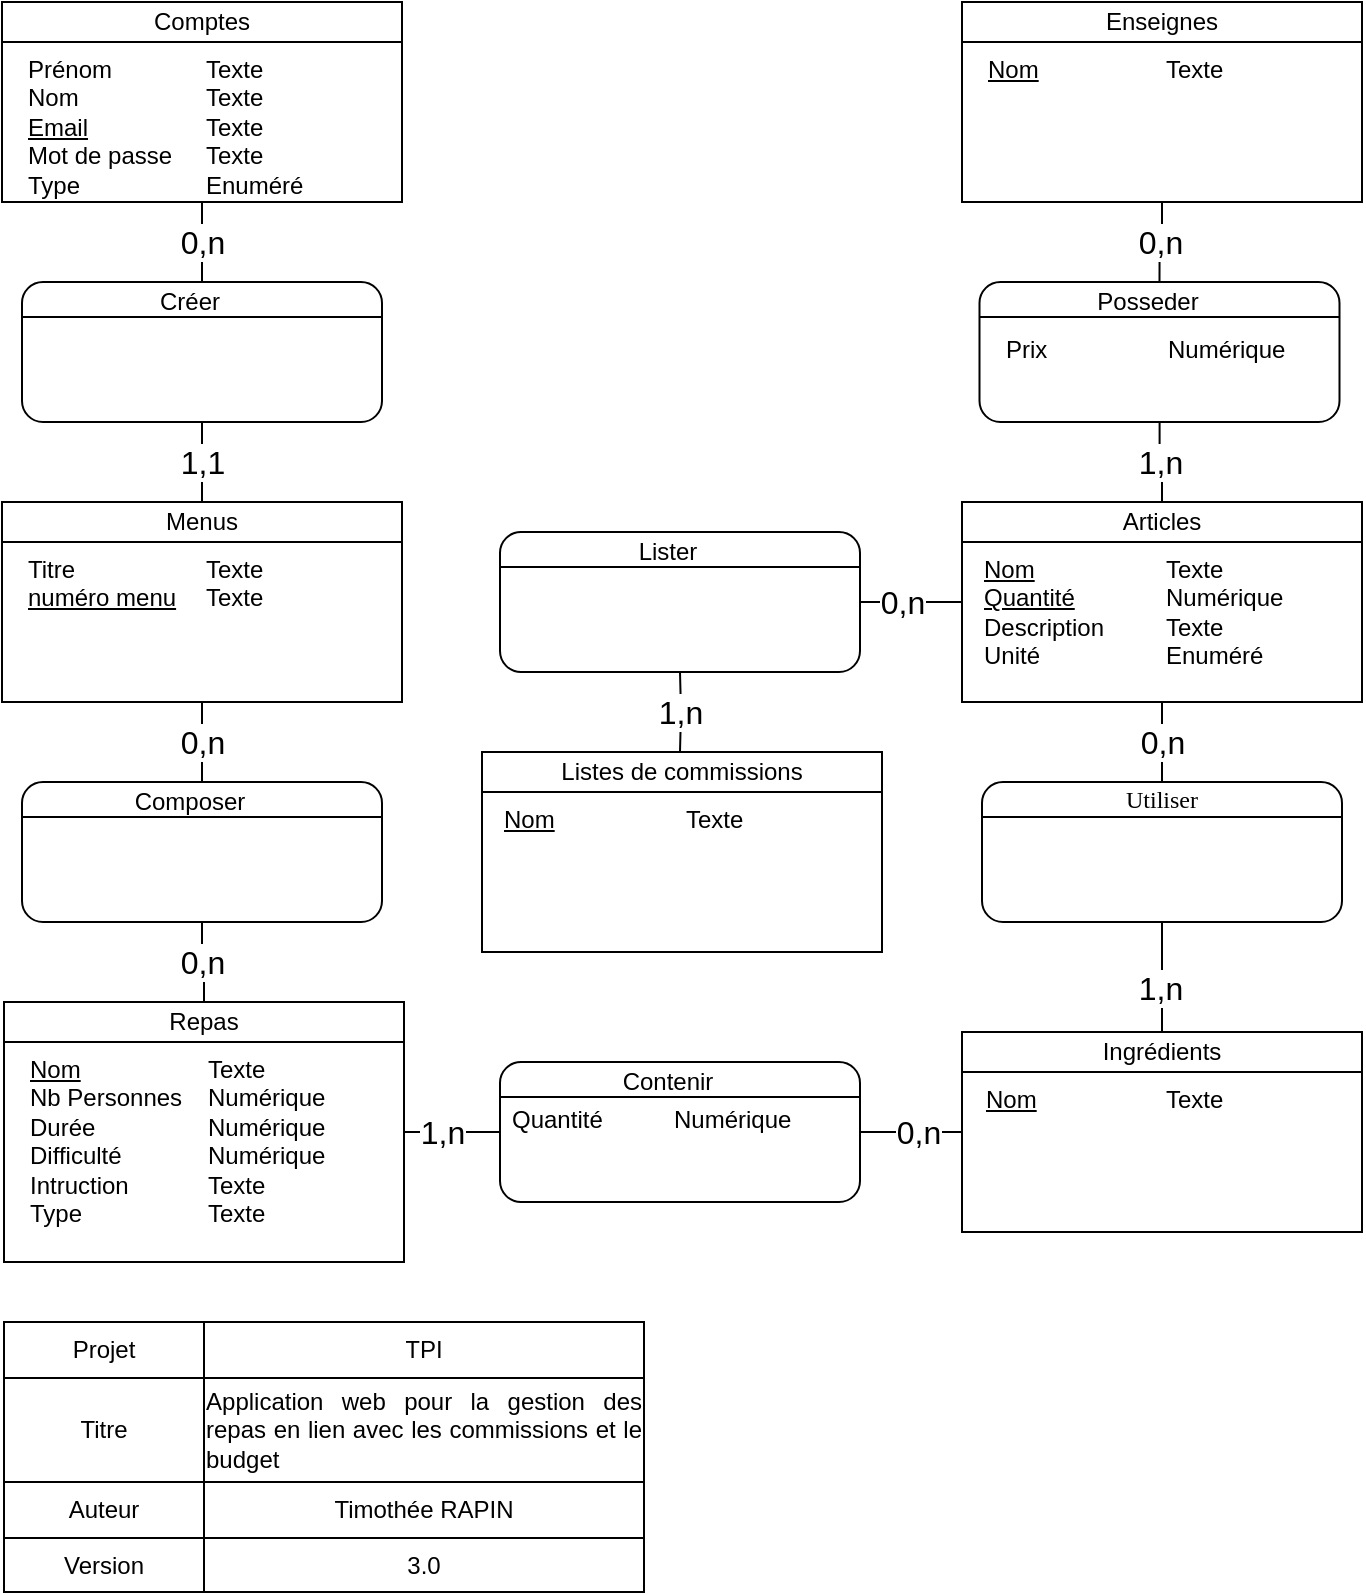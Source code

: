 <mxfile version="20.8.16" type="device"><diagram name="Page-1" id="2ca16b54-16f6-2749-3443-fa8db7711227"><mxGraphModel dx="1182" dy="690" grid="1" gridSize="10" guides="1" tooltips="1" connect="1" arrows="1" fold="1" page="1" pageScale="1" pageWidth="1100" pageHeight="850" background="#ffffff" math="0" shadow="0"><root><mxCell id="0"/><mxCell id="1" parent="0"/><mxCell id="T0Hc3pSAEqjk6suuljC6-1" value="" style="shape=table;html=1;whiteSpace=wrap;startSize=0;container=1;collapsible=0;childLayout=tableLayout;" parent="1" vertex="1"><mxGeometry x="41" y="680" width="320" height="135" as="geometry"/></mxCell><mxCell id="T0Hc3pSAEqjk6suuljC6-2" value="" style="shape=partialRectangle;html=1;whiteSpace=wrap;collapsible=0;dropTarget=0;pointerEvents=0;fillColor=none;top=0;left=0;bottom=0;right=0;points=[[0,0.5],[1,0.5]];portConstraint=eastwest;" parent="T0Hc3pSAEqjk6suuljC6-1" vertex="1"><mxGeometry width="320" height="28" as="geometry"/></mxCell><mxCell id="T0Hc3pSAEqjk6suuljC6-3" value="Projet" style="shape=partialRectangle;html=1;whiteSpace=wrap;connectable=0;overflow=hidden;fillColor=none;top=0;left=0;bottom=0;right=0;" parent="T0Hc3pSAEqjk6suuljC6-2" vertex="1"><mxGeometry width="100" height="28" as="geometry"><mxRectangle width="100" height="28" as="alternateBounds"/></mxGeometry></mxCell><mxCell id="T0Hc3pSAEqjk6suuljC6-4" value="TPI" style="shape=partialRectangle;html=1;whiteSpace=wrap;connectable=0;overflow=hidden;fillColor=none;top=0;left=0;bottom=0;right=0;" parent="T0Hc3pSAEqjk6suuljC6-2" vertex="1"><mxGeometry x="100" width="220" height="28" as="geometry"><mxRectangle width="220" height="28" as="alternateBounds"/></mxGeometry></mxCell><mxCell id="T0Hc3pSAEqjk6suuljC6-5" value="" style="shape=partialRectangle;html=1;whiteSpace=wrap;collapsible=0;dropTarget=0;pointerEvents=0;fillColor=none;top=0;left=0;bottom=0;right=0;points=[[0,0.5],[1,0.5]];portConstraint=eastwest;" parent="T0Hc3pSAEqjk6suuljC6-1" vertex="1"><mxGeometry y="28" width="320" height="52" as="geometry"/></mxCell><mxCell id="T0Hc3pSAEqjk6suuljC6-6" value="Titre" style="shape=partialRectangle;html=1;whiteSpace=wrap;connectable=0;overflow=hidden;fillColor=none;top=0;left=0;bottom=0;right=0;" parent="T0Hc3pSAEqjk6suuljC6-5" vertex="1"><mxGeometry width="100" height="52" as="geometry"><mxRectangle width="100" height="52" as="alternateBounds"/></mxGeometry></mxCell><mxCell id="T0Hc3pSAEqjk6suuljC6-7" value="&lt;div style=&quot;text-align: justify;&quot;&gt;&lt;span style=&quot;font-family: WordVisi_MSFontService, Arial, Arial_EmbeddedFont, Arial_MSFontService, sans-serif; background-color: initial;&quot;&gt;A&lt;/span&gt;&lt;span style=&quot;background-color: initial; font-family: WordVisi_MSFontService, Arial, Arial_EmbeddedFont, Arial_MSFontService, sans-serif;&quot;&gt;pplication web pour la gestion des repas en lien avec les commissions et le budget&lt;/span&gt;&lt;/div&gt;&lt;div style=&quot;text-align: justify;&quot;&gt;&lt;/div&gt;" style="shape=partialRectangle;html=1;whiteSpace=wrap;connectable=0;overflow=hidden;fillColor=none;top=0;left=0;bottom=0;right=0;" parent="T0Hc3pSAEqjk6suuljC6-5" vertex="1"><mxGeometry x="100" width="220" height="52" as="geometry"><mxRectangle width="220" height="52" as="alternateBounds"/></mxGeometry></mxCell><mxCell id="T0Hc3pSAEqjk6suuljC6-8" value="" style="shape=partialRectangle;html=1;whiteSpace=wrap;collapsible=0;dropTarget=0;pointerEvents=0;fillColor=none;top=0;left=0;bottom=0;right=0;points=[[0,0.5],[1,0.5]];portConstraint=eastwest;" parent="T0Hc3pSAEqjk6suuljC6-1" vertex="1"><mxGeometry y="80" width="320" height="28" as="geometry"/></mxCell><mxCell id="T0Hc3pSAEqjk6suuljC6-9" value="Auteur" style="shape=partialRectangle;html=1;whiteSpace=wrap;connectable=0;overflow=hidden;fillColor=none;top=0;left=0;bottom=0;right=0;" parent="T0Hc3pSAEqjk6suuljC6-8" vertex="1"><mxGeometry width="100" height="28" as="geometry"><mxRectangle width="100" height="28" as="alternateBounds"/></mxGeometry></mxCell><mxCell id="T0Hc3pSAEqjk6suuljC6-10" value="Timothée RAPIN" style="shape=partialRectangle;html=1;whiteSpace=wrap;connectable=0;overflow=hidden;fillColor=none;top=0;left=0;bottom=0;right=0;" parent="T0Hc3pSAEqjk6suuljC6-8" vertex="1"><mxGeometry x="100" width="220" height="28" as="geometry"><mxRectangle width="220" height="28" as="alternateBounds"/></mxGeometry></mxCell><mxCell id="T0Hc3pSAEqjk6suuljC6-11" value="" style="shape=partialRectangle;html=1;whiteSpace=wrap;collapsible=0;dropTarget=0;pointerEvents=0;fillColor=none;top=0;left=0;bottom=0;right=0;points=[[0,0.5],[1,0.5]];portConstraint=eastwest;" parent="T0Hc3pSAEqjk6suuljC6-1" vertex="1"><mxGeometry y="108" width="320" height="27" as="geometry"/></mxCell><mxCell id="T0Hc3pSAEqjk6suuljC6-12" value="Version" style="shape=partialRectangle;html=1;whiteSpace=wrap;connectable=0;overflow=hidden;fillColor=none;top=0;left=0;bottom=0;right=0;" parent="T0Hc3pSAEqjk6suuljC6-11" vertex="1"><mxGeometry width="100" height="27" as="geometry"><mxRectangle width="100" height="27" as="alternateBounds"/></mxGeometry></mxCell><mxCell id="T0Hc3pSAEqjk6suuljC6-13" value="3.0" style="shape=partialRectangle;html=1;whiteSpace=wrap;connectable=0;overflow=hidden;fillColor=none;top=0;left=0;bottom=0;right=0;" parent="T0Hc3pSAEqjk6suuljC6-11" vertex="1"><mxGeometry x="100" width="220" height="27" as="geometry"><mxRectangle width="220" height="27" as="alternateBounds"/></mxGeometry></mxCell><mxCell id="aRJiCMAHgyl49m0SlckX-1" value="&lt;div style=&quot;box-sizing: border-box ; width: 100% ; padding: 2px&quot;&gt;&lt;br&gt;&lt;/div&gt;" style="verticalAlign=top;align=center;overflow=fill;html=1;rounded=0;shadow=0;comic=0;labelBackgroundColor=none;strokeColor=#000000;strokeWidth=1;fillColor=#ffffff;fontFamily=Verdana;fontSize=12;fontColor=#000000;" parent="1" vertex="1"><mxGeometry x="40" y="20" width="200" height="100" as="geometry"/></mxCell><mxCell id="aRJiCMAHgyl49m0SlckX-2" value="Comptes" style="rounded=0;whiteSpace=wrap;html=1;" parent="1" vertex="1"><mxGeometry x="40" y="20" width="200" height="20" as="geometry"/></mxCell><mxCell id="aRJiCMAHgyl49m0SlckX-3" value="Prénom&lt;br style=&quot;border-color: var(--border-color);&quot;&gt;Nom&lt;br style=&quot;border-color: var(--border-color);&quot;&gt;&lt;u style=&quot;border-color: var(--border-color);&quot;&gt;Email&lt;/u&gt;&lt;br style=&quot;border-color: var(--border-color);&quot;&gt;Mot de passe&lt;br&gt;Type" style="text;html=1;strokeColor=none;fillColor=none;align=left;verticalAlign=top;whiteSpace=wrap;rounded=0;" parent="1" vertex="1"><mxGeometry x="51" y="40" width="90" height="60" as="geometry"/></mxCell><mxCell id="aRJiCMAHgyl49m0SlckX-4" value="Texte&lt;br style=&quot;border-color: var(--border-color);&quot;&gt;Texte&lt;br style=&quot;border-color: var(--border-color);&quot;&gt;Texte&lt;br style=&quot;border-color: var(--border-color);&quot;&gt;Texte&lt;br&gt;Enuméré" style="text;html=1;strokeColor=none;fillColor=none;align=left;verticalAlign=top;whiteSpace=wrap;rounded=0;" parent="1" vertex="1"><mxGeometry x="140" y="40" width="100" height="50" as="geometry"/></mxCell><mxCell id="aRJiCMAHgyl49m0SlckX-9" value="&lt;div style=&quot;box-sizing: border-box ; width: 100% ; padding: 2px&quot;&gt;&lt;br&gt;&lt;/div&gt;" style="verticalAlign=top;align=center;overflow=fill;html=1;rounded=0;shadow=0;comic=0;labelBackgroundColor=none;strokeColor=#000000;strokeWidth=1;fillColor=#ffffff;fontFamily=Verdana;fontSize=12;fontColor=#000000;" parent="1" vertex="1"><mxGeometry x="40" y="270" width="200" height="100" as="geometry"/></mxCell><mxCell id="aRJiCMAHgyl49m0SlckX-10" value="Menus" style="rounded=0;whiteSpace=wrap;html=1;" parent="1" vertex="1"><mxGeometry x="40" y="270" width="200" height="20" as="geometry"/></mxCell><mxCell id="aRJiCMAHgyl49m0SlckX-11" value="Titre&lt;br&gt;&lt;u&gt;numéro menu&lt;/u&gt;" style="text;html=1;strokeColor=none;fillColor=none;align=left;verticalAlign=top;whiteSpace=wrap;rounded=0;" parent="1" vertex="1"><mxGeometry x="51" y="290" width="90" height="60" as="geometry"/></mxCell><mxCell id="aRJiCMAHgyl49m0SlckX-12" value="Texte&lt;br&gt;Texte" style="text;html=1;strokeColor=none;fillColor=none;align=left;verticalAlign=top;whiteSpace=wrap;rounded=0;" parent="1" vertex="1"><mxGeometry x="140" y="290" width="100" height="50" as="geometry"/></mxCell><mxCell id="aRJiCMAHgyl49m0SlckX-23" style="edgeStyle=orthogonalEdgeStyle;html=1;labelBackgroundColor=none;startArrow=none;endArrow=none;fontFamily=Verdana;fontSize=12;align=left;entryX=0.5;entryY=0;entryDx=0;entryDy=0;startFill=0;endFill=0;rounded=0;exitX=0.5;exitY=1;exitDx=0;exitDy=0;" parent="1" source="aRJiCMAHgyl49m0SlckX-1" target="aRJiCMAHgyl49m0SlckX-25" edge="1"><mxGeometry relative="1" as="geometry"><mxPoint x="290" y="345" as="targetPoint"/><mxPoint x="140" y="120" as="sourcePoint"/></mxGeometry></mxCell><mxCell id="aRJiCMAHgyl49m0SlckX-24" value="0,n" style="text;html=1;resizable=0;points=[];align=center;verticalAlign=middle;labelBackgroundColor=#ffffff;direction=south;fontSize=16;" parent="aRJiCMAHgyl49m0SlckX-23" vertex="1" connectable="0"><mxGeometry x="-0.77" y="-1" relative="1" as="geometry"><mxPoint x="1" y="15" as="offset"/></mxGeometry></mxCell><mxCell id="aRJiCMAHgyl49m0SlckX-25" value="&lt;div style=&quot;box-sizing: border-box ; width: 100% ; padding: 2px&quot;&gt;&lt;br&gt;&lt;/div&gt;" style="verticalAlign=top;align=center;overflow=fill;html=1;rounded=1;shadow=0;comic=0;labelBackgroundColor=none;strokeColor=#000000;strokeWidth=1;fillColor=#ffffff;fontFamily=Verdana;fontSize=12;fontColor=#000000;" parent="1" vertex="1"><mxGeometry x="50" y="160" width="180" height="70" as="geometry"/></mxCell><mxCell id="aRJiCMAHgyl49m0SlckX-26" value="" style="edgeStyle=orthogonalEdgeStyle;rounded=0;orthogonalLoop=1;jettySize=auto;html=1;startArrow=none;startFill=0;endArrow=none;endFill=0;exitX=0.5;exitY=0;exitDx=0;exitDy=0;" parent="1" source="aRJiCMAHgyl49m0SlckX-9" target="aRJiCMAHgyl49m0SlckX-25" edge="1"><mxGeometry relative="1" as="geometry"><mxPoint x="560" y="340" as="sourcePoint"/></mxGeometry></mxCell><mxCell id="aRJiCMAHgyl49m0SlckX-27" value="1,1" style="text;html=1;resizable=0;points=[];align=center;verticalAlign=middle;labelBackgroundColor=#ffffff;fontSize=16;" parent="aRJiCMAHgyl49m0SlckX-26" vertex="1" connectable="0"><mxGeometry x="-0.646" relative="1" as="geometry"><mxPoint y="-13" as="offset"/></mxGeometry></mxCell><mxCell id="aRJiCMAHgyl49m0SlckX-30" value="" style="endArrow=none;html=1;entryX=1;entryY=0.25;entryDx=0;entryDy=0;exitX=0;exitY=0.25;exitDx=0;exitDy=0;" parent="1" source="aRJiCMAHgyl49m0SlckX-25" target="aRJiCMAHgyl49m0SlckX-25" edge="1"><mxGeometry width="50" height="50" relative="1" as="geometry"><mxPoint x="-230" y="310" as="sourcePoint"/><mxPoint x="-180" y="260" as="targetPoint"/></mxGeometry></mxCell><mxCell id="aRJiCMAHgyl49m0SlckX-31" value="Créer" style="text;html=1;strokeColor=none;fillColor=none;align=center;verticalAlign=middle;whiteSpace=wrap;rounded=0;" parent="1" vertex="1"><mxGeometry x="74" y="160" width="120" height="20" as="geometry"/></mxCell><mxCell id="hW3bfnnG4_40cVBDpzVv-1" value="&lt;div style=&quot;box-sizing: border-box ; width: 100% ; padding: 2px&quot;&gt;&lt;br&gt;&lt;/div&gt;" style="verticalAlign=top;align=center;overflow=fill;html=1;rounded=0;shadow=0;comic=0;labelBackgroundColor=none;strokeColor=#000000;strokeWidth=1;fillColor=#ffffff;fontFamily=Verdana;fontSize=12;fontColor=#000000;" parent="1" vertex="1"><mxGeometry x="520" y="270" width="200" height="100" as="geometry"/></mxCell><mxCell id="hW3bfnnG4_40cVBDpzVv-2" value="Articles" style="rounded=0;whiteSpace=wrap;html=1;" parent="1" vertex="1"><mxGeometry x="520" y="270" width="200" height="20" as="geometry"/></mxCell><mxCell id="hW3bfnnG4_40cVBDpzVv-3" value="&lt;u&gt;Nom&lt;/u&gt;&lt;br&gt;&lt;u&gt;Quantité&lt;/u&gt;&lt;br&gt;Description&lt;br&gt;Unité" style="text;html=1;strokeColor=none;fillColor=none;align=left;verticalAlign=top;whiteSpace=wrap;rounded=0;" parent="1" vertex="1"><mxGeometry x="529" y="290" width="92" height="60" as="geometry"/></mxCell><mxCell id="hW3bfnnG4_40cVBDpzVv-4" value="Texte&lt;br style=&quot;border-color: var(--border-color);&quot;&gt;Numérique&lt;br&gt;Texte&lt;br&gt;Enuméré" style="text;html=1;strokeColor=none;fillColor=none;align=left;verticalAlign=top;whiteSpace=wrap;rounded=0;" parent="1" vertex="1"><mxGeometry x="620" y="290" width="100" height="50" as="geometry"/></mxCell><mxCell id="hW3bfnnG4_40cVBDpzVv-5" value="&lt;div style=&quot;box-sizing: border-box ; width: 100% ; padding: 2px&quot;&gt;&lt;br&gt;&lt;/div&gt;" style="verticalAlign=top;align=center;overflow=fill;html=1;rounded=0;shadow=0;comic=0;labelBackgroundColor=none;strokeColor=#000000;strokeWidth=1;fillColor=#ffffff;fontFamily=Verdana;fontSize=12;fontColor=#000000;" parent="1" vertex="1"><mxGeometry x="520" y="20" width="200" height="100" as="geometry"/></mxCell><mxCell id="hW3bfnnG4_40cVBDpzVv-6" value="Enseignes" style="rounded=0;whiteSpace=wrap;html=1;" parent="1" vertex="1"><mxGeometry x="520" y="20" width="200" height="20" as="geometry"/></mxCell><mxCell id="hW3bfnnG4_40cVBDpzVv-7" value="&lt;u&gt;Nom&lt;br&gt;&lt;/u&gt;" style="text;html=1;strokeColor=none;fillColor=none;align=left;verticalAlign=top;whiteSpace=wrap;rounded=0;" parent="1" vertex="1"><mxGeometry x="531" y="40" width="90" height="60" as="geometry"/></mxCell><mxCell id="hW3bfnnG4_40cVBDpzVv-8" value="Texte" style="text;html=1;strokeColor=none;fillColor=none;align=left;verticalAlign=top;whiteSpace=wrap;rounded=0;" parent="1" vertex="1"><mxGeometry x="620" y="40" width="100" height="50" as="geometry"/></mxCell><mxCell id="hW3bfnnG4_40cVBDpzVv-9" value="&lt;div style=&quot;box-sizing: border-box ; width: 100% ; padding: 2px&quot;&gt;&lt;br&gt;&lt;/div&gt;" style="verticalAlign=top;align=center;overflow=fill;html=1;rounded=0;shadow=0;comic=0;labelBackgroundColor=none;strokeColor=#000000;strokeWidth=1;fillColor=#ffffff;fontFamily=Verdana;fontSize=12;fontColor=#000000;" parent="1" vertex="1"><mxGeometry x="520" y="535" width="200" height="100" as="geometry"/></mxCell><mxCell id="hW3bfnnG4_40cVBDpzVv-10" value="Ingrédients" style="rounded=0;whiteSpace=wrap;html=1;" parent="1" vertex="1"><mxGeometry x="520" y="535" width="200" height="20" as="geometry"/></mxCell><mxCell id="hW3bfnnG4_40cVBDpzVv-11" value="&lt;u&gt;Nom&lt;br&gt;&lt;/u&gt;" style="text;html=1;strokeColor=none;fillColor=none;align=left;verticalAlign=top;whiteSpace=wrap;rounded=0;" parent="1" vertex="1"><mxGeometry x="530" y="555" width="91" height="60" as="geometry"/></mxCell><mxCell id="hW3bfnnG4_40cVBDpzVv-12" value="Texte" style="text;html=1;strokeColor=none;fillColor=none;align=left;verticalAlign=top;whiteSpace=wrap;rounded=0;" parent="1" vertex="1"><mxGeometry x="620" y="555" width="100" height="50" as="geometry"/></mxCell><mxCell id="hW3bfnnG4_40cVBDpzVv-13" value="&lt;div style=&quot;box-sizing: border-box ; width: 100% ; padding: 2px&quot;&gt;&lt;br&gt;&lt;/div&gt;" style="verticalAlign=top;align=center;overflow=fill;html=1;rounded=0;shadow=0;comic=0;labelBackgroundColor=none;strokeColor=#000000;strokeWidth=1;fillColor=#ffffff;fontFamily=Verdana;fontSize=12;fontColor=#000000;" parent="1" vertex="1"><mxGeometry x="41" y="520" width="200" height="130" as="geometry"/></mxCell><mxCell id="hW3bfnnG4_40cVBDpzVv-14" value="Repas" style="rounded=0;whiteSpace=wrap;html=1;" parent="1" vertex="1"><mxGeometry x="41" y="520" width="200" height="20" as="geometry"/></mxCell><mxCell id="hW3bfnnG4_40cVBDpzVv-15" value="&lt;u&gt;Nom&lt;/u&gt;&lt;br&gt;Nb Personnes&lt;br&gt;Durée&lt;br&gt;Difficulté&lt;br&gt;Intruction&lt;br&gt;Type" style="text;html=1;strokeColor=none;fillColor=none;align=left;verticalAlign=top;whiteSpace=wrap;rounded=0;" parent="1" vertex="1"><mxGeometry x="52" y="540" width="90" height="60" as="geometry"/></mxCell><mxCell id="hW3bfnnG4_40cVBDpzVv-16" value="Texte&lt;br style=&quot;border-color: var(--border-color);&quot;&gt;Numérique&lt;br&gt;Numérique&lt;br&gt;Numérique&lt;br&gt;Texte&lt;br&gt;Texte" style="text;html=1;strokeColor=none;fillColor=none;align=left;verticalAlign=top;whiteSpace=wrap;rounded=0;" parent="1" vertex="1"><mxGeometry x="141" y="540" width="100" height="50" as="geometry"/></mxCell><mxCell id="hW3bfnnG4_40cVBDpzVv-17" style="edgeStyle=orthogonalEdgeStyle;html=1;labelBackgroundColor=none;startArrow=none;endArrow=none;fontFamily=Verdana;fontSize=12;align=left;entryX=0.5;entryY=0;entryDx=0;entryDy=0;startFill=0;endFill=0;rounded=0;exitX=0.5;exitY=1;exitDx=0;exitDy=0;" parent="1" source="aRJiCMAHgyl49m0SlckX-9" target="hW3bfnnG4_40cVBDpzVv-19" edge="1"><mxGeometry relative="1" as="geometry"><mxPoint x="291" y="670" as="targetPoint"/><mxPoint x="150" y="460" as="sourcePoint"/></mxGeometry></mxCell><mxCell id="hW3bfnnG4_40cVBDpzVv-18" value="0,n" style="text;html=1;resizable=0;points=[];align=center;verticalAlign=middle;labelBackgroundColor=#ffffff;direction=south;fontSize=16;" parent="hW3bfnnG4_40cVBDpzVv-17" vertex="1" connectable="0"><mxGeometry x="-0.77" y="-1" relative="1" as="geometry"><mxPoint x="1" y="15" as="offset"/></mxGeometry></mxCell><mxCell id="hW3bfnnG4_40cVBDpzVv-19" value="&lt;div style=&quot;box-sizing: border-box ; width: 100% ; padding: 2px&quot;&gt;&lt;br&gt;&lt;/div&gt;" style="verticalAlign=top;align=center;overflow=fill;html=1;rounded=1;shadow=0;comic=0;labelBackgroundColor=none;strokeColor=#000000;strokeWidth=1;fillColor=#ffffff;fontFamily=Verdana;fontSize=12;fontColor=#000000;" parent="1" vertex="1"><mxGeometry x="50" y="410" width="180" height="70" as="geometry"/></mxCell><mxCell id="hW3bfnnG4_40cVBDpzVv-20" value="" style="edgeStyle=orthogonalEdgeStyle;rounded=0;orthogonalLoop=1;jettySize=auto;html=1;startArrow=none;startFill=0;endArrow=none;endFill=0;exitX=0.5;exitY=0;exitDx=0;exitDy=0;" parent="1" source="hW3bfnnG4_40cVBDpzVv-14" target="hW3bfnnG4_40cVBDpzVv-19" edge="1"><mxGeometry relative="1" as="geometry"><mxPoint x="141" y="650" as="sourcePoint"/></mxGeometry></mxCell><mxCell id="hW3bfnnG4_40cVBDpzVv-21" value="0,n" style="text;html=1;resizable=0;points=[];align=center;verticalAlign=middle;labelBackgroundColor=#ffffff;fontSize=16;" parent="hW3bfnnG4_40cVBDpzVv-20" vertex="1" connectable="0"><mxGeometry x="-0.646" relative="1" as="geometry"><mxPoint x="-1" y="-13" as="offset"/></mxGeometry></mxCell><mxCell id="hW3bfnnG4_40cVBDpzVv-22" value="" style="endArrow=none;html=1;entryX=1;entryY=0.25;entryDx=0;entryDy=0;exitX=0;exitY=0.25;exitDx=0;exitDy=0;" parent="1" source="hW3bfnnG4_40cVBDpzVv-19" target="hW3bfnnG4_40cVBDpzVv-19" edge="1"><mxGeometry width="50" height="50" relative="1" as="geometry"><mxPoint x="-230" y="560" as="sourcePoint"/><mxPoint x="-180" y="510" as="targetPoint"/></mxGeometry></mxCell><mxCell id="hW3bfnnG4_40cVBDpzVv-23" value="Composer" style="text;html=1;strokeColor=none;fillColor=none;align=center;verticalAlign=middle;whiteSpace=wrap;rounded=0;" parent="1" vertex="1"><mxGeometry x="74" y="410" width="120" height="20" as="geometry"/></mxCell><mxCell id="hW3bfnnG4_40cVBDpzVv-24" style="edgeStyle=orthogonalEdgeStyle;html=1;labelBackgroundColor=none;startArrow=none;endArrow=none;fontFamily=Verdana;fontSize=12;align=left;entryX=0;entryY=0.5;entryDx=0;entryDy=0;startFill=0;endFill=0;rounded=0;exitX=1;exitY=0.5;exitDx=0;exitDy=0;" parent="1" source="hW3bfnnG4_40cVBDpzVv-13" target="hW3bfnnG4_40cVBDpzVv-26" edge="1"><mxGeometry relative="1" as="geometry"><mxPoint x="560" y="845" as="targetPoint"/><mxPoint x="409" y="620" as="sourcePoint"/></mxGeometry></mxCell><mxCell id="hW3bfnnG4_40cVBDpzVv-25" value="1,n" style="text;html=1;resizable=0;points=[];align=center;verticalAlign=middle;labelBackgroundColor=#ffffff;direction=south;fontSize=16;" parent="hW3bfnnG4_40cVBDpzVv-24" vertex="1" connectable="0"><mxGeometry x="-0.77" y="-1" relative="1" as="geometry"><mxPoint x="13" y="-1" as="offset"/></mxGeometry></mxCell><mxCell id="hW3bfnnG4_40cVBDpzVv-26" value="&lt;div style=&quot;box-sizing: border-box ; width: 100% ; padding: 2px&quot;&gt;&lt;br&gt;&lt;/div&gt;" style="verticalAlign=top;align=center;overflow=fill;html=1;rounded=1;shadow=0;comic=0;labelBackgroundColor=none;strokeColor=#000000;strokeWidth=1;fillColor=#ffffff;fontFamily=Verdana;fontSize=12;fontColor=#000000;" parent="1" vertex="1"><mxGeometry x="289" y="550" width="180" height="70" as="geometry"/></mxCell><mxCell id="hW3bfnnG4_40cVBDpzVv-27" value="" style="edgeStyle=orthogonalEdgeStyle;rounded=0;orthogonalLoop=1;jettySize=auto;html=1;startArrow=none;startFill=0;endArrow=none;endFill=0;exitX=0;exitY=0.5;exitDx=0;exitDy=0;entryX=1;entryY=0.5;entryDx=0;entryDy=0;" parent="1" source="hW3bfnnG4_40cVBDpzVv-9" target="hW3bfnnG4_40cVBDpzVv-26" edge="1"><mxGeometry relative="1" as="geometry"><mxPoint x="410" y="855.29" as="sourcePoint"/></mxGeometry></mxCell><mxCell id="hW3bfnnG4_40cVBDpzVv-28" value="0,n" style="text;html=1;resizable=0;points=[];align=center;verticalAlign=middle;labelBackgroundColor=#ffffff;fontSize=16;" parent="hW3bfnnG4_40cVBDpzVv-27" vertex="1" connectable="0"><mxGeometry x="-0.646" relative="1" as="geometry"><mxPoint x="-13" as="offset"/></mxGeometry></mxCell><mxCell id="hW3bfnnG4_40cVBDpzVv-29" value="" style="endArrow=none;html=1;entryX=1;entryY=0.25;entryDx=0;entryDy=0;exitX=0;exitY=0.25;exitDx=0;exitDy=0;" parent="1" source="hW3bfnnG4_40cVBDpzVv-26" target="hW3bfnnG4_40cVBDpzVv-26" edge="1"><mxGeometry width="50" height="50" relative="1" as="geometry"><mxPoint x="9" y="700" as="sourcePoint"/><mxPoint x="59" y="650" as="targetPoint"/></mxGeometry></mxCell><mxCell id="hW3bfnnG4_40cVBDpzVv-30" value="Contenir" style="text;html=1;strokeColor=none;fillColor=none;align=center;verticalAlign=middle;whiteSpace=wrap;rounded=0;" parent="1" vertex="1"><mxGeometry x="313" y="550" width="120" height="20" as="geometry"/></mxCell><mxCell id="hW3bfnnG4_40cVBDpzVv-31" style="edgeStyle=orthogonalEdgeStyle;html=1;labelBackgroundColor=none;startArrow=none;endArrow=none;fontFamily=Verdana;fontSize=12;align=left;entryX=0.5;entryY=0;entryDx=0;entryDy=0;startFill=0;endFill=0;rounded=0;exitX=0.5;exitY=1;exitDx=0;exitDy=0;" parent="1" source="hW3bfnnG4_40cVBDpzVv-5" target="hW3bfnnG4_40cVBDpzVv-33" edge="1"><mxGeometry relative="1" as="geometry"><mxPoint x="771" y="345" as="targetPoint"/><mxPoint x="600" y="140" as="sourcePoint"/></mxGeometry></mxCell><mxCell id="hW3bfnnG4_40cVBDpzVv-32" value="0,n" style="text;html=1;resizable=0;points=[];align=center;verticalAlign=middle;labelBackgroundColor=#ffffff;direction=south;fontSize=16;" parent="hW3bfnnG4_40cVBDpzVv-31" vertex="1" connectable="0"><mxGeometry x="-0.77" y="-1" relative="1" as="geometry"><mxPoint y="15" as="offset"/></mxGeometry></mxCell><mxCell id="hW3bfnnG4_40cVBDpzVv-33" value="&lt;div style=&quot;box-sizing: border-box ; width: 100% ; padding: 2px&quot;&gt;&lt;br&gt;&lt;/div&gt;" style="verticalAlign=top;align=center;overflow=fill;html=1;rounded=1;shadow=0;comic=0;labelBackgroundColor=none;strokeColor=#000000;strokeWidth=1;fillColor=#ffffff;fontFamily=Verdana;fontSize=12;fontColor=#000000;" parent="1" vertex="1"><mxGeometry x="528.75" y="160" width="180" height="70" as="geometry"/></mxCell><mxCell id="hW3bfnnG4_40cVBDpzVv-34" value="" style="edgeStyle=orthogonalEdgeStyle;rounded=0;orthogonalLoop=1;jettySize=auto;html=1;startArrow=none;startFill=0;endArrow=none;endFill=0;exitX=0.5;exitY=0;exitDx=0;exitDy=0;" parent="1" source="hW3bfnnG4_40cVBDpzVv-2" target="hW3bfnnG4_40cVBDpzVv-33" edge="1"><mxGeometry relative="1" as="geometry"><mxPoint x="621" y="325" as="sourcePoint"/></mxGeometry></mxCell><mxCell id="hW3bfnnG4_40cVBDpzVv-35" value="1,n" style="text;html=1;resizable=0;points=[];align=center;verticalAlign=middle;labelBackgroundColor=#ffffff;fontSize=16;" parent="hW3bfnnG4_40cVBDpzVv-34" vertex="1" connectable="0"><mxGeometry x="-0.646" relative="1" as="geometry"><mxPoint x="-1" y="-13" as="offset"/></mxGeometry></mxCell><mxCell id="hW3bfnnG4_40cVBDpzVv-36" value="" style="endArrow=none;html=1;entryX=1;entryY=0.25;entryDx=0;entryDy=0;exitX=0;exitY=0.25;exitDx=0;exitDy=0;" parent="1" source="hW3bfnnG4_40cVBDpzVv-33" target="hW3bfnnG4_40cVBDpzVv-33" edge="1"><mxGeometry width="50" height="50" relative="1" as="geometry"><mxPoint x="248.75" y="310" as="sourcePoint"/><mxPoint x="298.75" y="260" as="targetPoint"/></mxGeometry></mxCell><mxCell id="hW3bfnnG4_40cVBDpzVv-37" value="Posseder" style="text;html=1;strokeColor=none;fillColor=none;align=center;verticalAlign=middle;whiteSpace=wrap;rounded=0;" parent="1" vertex="1"><mxGeometry x="552.75" y="160" width="120" height="20" as="geometry"/></mxCell><mxCell id="hW3bfnnG4_40cVBDpzVv-38" value="Prix" style="text;html=1;strokeColor=none;fillColor=none;align=left;verticalAlign=top;whiteSpace=wrap;rounded=0;" parent="1" vertex="1"><mxGeometry x="540" y="180" width="90" height="60" as="geometry"/></mxCell><mxCell id="hW3bfnnG4_40cVBDpzVv-39" value="Numérique" style="text;html=1;strokeColor=none;fillColor=none;align=left;verticalAlign=top;whiteSpace=wrap;rounded=0;" parent="1" vertex="1"><mxGeometry x="621" y="180" width="100" height="50" as="geometry"/></mxCell><mxCell id="hW3bfnnG4_40cVBDpzVv-44" style="edgeStyle=orthogonalEdgeStyle;html=1;labelBackgroundColor=none;startArrow=none;endArrow=none;fontFamily=Verdana;fontSize=12;align=left;entryX=0.5;entryY=0;entryDx=0;entryDy=0;startFill=0;endFill=0;rounded=0;exitX=0.5;exitY=1;exitDx=0;exitDy=0;" parent="1" source="hW3bfnnG4_40cVBDpzVv-1" target="hW3bfnnG4_40cVBDpzVv-46" edge="1"><mxGeometry relative="1" as="geometry"><mxPoint x="775.5" y="650" as="targetPoint"/><mxPoint x="625.5" y="425" as="sourcePoint"/></mxGeometry></mxCell><mxCell id="hW3bfnnG4_40cVBDpzVv-45" value="0,n" style="text;html=1;resizable=0;points=[];align=center;verticalAlign=middle;labelBackgroundColor=#ffffff;direction=south;fontSize=16;" parent="hW3bfnnG4_40cVBDpzVv-44" vertex="1" connectable="0"><mxGeometry x="-0.77" y="-1" relative="1" as="geometry"><mxPoint x="1" y="15" as="offset"/></mxGeometry></mxCell><mxCell id="hW3bfnnG4_40cVBDpzVv-46" value="&lt;div style=&quot;box-sizing: border-box ; width: 100% ; padding: 2px&quot;&gt;Utiliser&lt;/div&gt;" style="verticalAlign=top;align=center;overflow=fill;html=1;rounded=1;shadow=0;comic=0;labelBackgroundColor=none;strokeColor=#000000;strokeWidth=1;fillColor=#ffffff;fontFamily=Verdana;fontSize=12;fontColor=#000000;" parent="1" vertex="1"><mxGeometry x="530" y="410" width="180" height="70" as="geometry"/></mxCell><mxCell id="hW3bfnnG4_40cVBDpzVv-47" value="" style="edgeStyle=orthogonalEdgeStyle;rounded=0;orthogonalLoop=1;jettySize=auto;html=1;startArrow=none;startFill=0;endArrow=none;endFill=0;exitX=0.5;exitY=0;exitDx=0;exitDy=0;" parent="1" source="hW3bfnnG4_40cVBDpzVv-10" target="hW3bfnnG4_40cVBDpzVv-46" edge="1"><mxGeometry relative="1" as="geometry"><mxPoint x="620" y="520" as="sourcePoint"/></mxGeometry></mxCell><mxCell id="hW3bfnnG4_40cVBDpzVv-48" value="1,n" style="text;html=1;resizable=0;points=[];align=center;verticalAlign=middle;labelBackgroundColor=#ffffff;fontSize=16;" parent="hW3bfnnG4_40cVBDpzVv-47" vertex="1" connectable="0"><mxGeometry x="-0.646" relative="1" as="geometry"><mxPoint x="-1" y="-13" as="offset"/></mxGeometry></mxCell><mxCell id="hW3bfnnG4_40cVBDpzVv-49" value="" style="endArrow=none;html=1;entryX=1;entryY=0.25;entryDx=0;entryDy=0;exitX=0;exitY=0.25;exitDx=0;exitDy=0;" parent="1" source="hW3bfnnG4_40cVBDpzVv-46" target="hW3bfnnG4_40cVBDpzVv-46" edge="1"><mxGeometry width="50" height="50" relative="1" as="geometry"><mxPoint x="249" y="560" as="sourcePoint"/><mxPoint x="299" y="510" as="targetPoint"/></mxGeometry></mxCell><mxCell id="hW3bfnnG4_40cVBDpzVv-57" value="&lt;div style=&quot;box-sizing: border-box ; width: 100% ; padding: 2px&quot;&gt;&lt;br&gt;&lt;/div&gt;" style="verticalAlign=top;align=center;overflow=fill;html=1;rounded=0;shadow=0;comic=0;labelBackgroundColor=none;strokeColor=#000000;strokeWidth=1;fillColor=#ffffff;fontFamily=Verdana;fontSize=12;fontColor=#000000;" parent="1" vertex="1"><mxGeometry x="280" y="395" width="200" height="100" as="geometry"/></mxCell><mxCell id="hW3bfnnG4_40cVBDpzVv-58" value="Listes de commissions" style="rounded=0;whiteSpace=wrap;html=1;" parent="1" vertex="1"><mxGeometry x="280" y="395" width="200" height="20" as="geometry"/></mxCell><mxCell id="hW3bfnnG4_40cVBDpzVv-59" value="&lt;u&gt;Nom&lt;/u&gt;" style="text;html=1;strokeColor=none;fillColor=none;align=left;verticalAlign=top;whiteSpace=wrap;rounded=0;" parent="1" vertex="1"><mxGeometry x="289" y="415" width="92" height="60" as="geometry"/></mxCell><mxCell id="hW3bfnnG4_40cVBDpzVv-60" value="Texte" style="text;html=1;strokeColor=none;fillColor=none;align=left;verticalAlign=top;whiteSpace=wrap;rounded=0;" parent="1" vertex="1"><mxGeometry x="380" y="415" width="100" height="50" as="geometry"/></mxCell><mxCell id="hW3bfnnG4_40cVBDpzVv-61" style="edgeStyle=orthogonalEdgeStyle;html=1;labelBackgroundColor=none;startArrow=none;endArrow=none;fontFamily=Verdana;fontSize=12;align=left;entryX=1;entryY=0.5;entryDx=0;entryDy=0;startFill=0;endFill=0;rounded=0;exitX=0;exitY=0.5;exitDx=0;exitDy=0;" parent="1" source="hW3bfnnG4_40cVBDpzVv-1" target="hW3bfnnG4_40cVBDpzVv-63" edge="1"><mxGeometry relative="1" as="geometry"><mxPoint x="529" y="470" as="targetPoint"/><mxPoint x="379" y="245" as="sourcePoint"/></mxGeometry></mxCell><mxCell id="hW3bfnnG4_40cVBDpzVv-62" value="0,n" style="text;html=1;resizable=0;points=[];align=center;verticalAlign=middle;labelBackgroundColor=#ffffff;direction=south;fontSize=16;" parent="hW3bfnnG4_40cVBDpzVv-61" vertex="1" connectable="0"><mxGeometry x="-0.77" y="-1" relative="1" as="geometry"><mxPoint x="-24" y="1" as="offset"/></mxGeometry></mxCell><mxCell id="hW3bfnnG4_40cVBDpzVv-63" value="&lt;div style=&quot;box-sizing: border-box ; width: 100% ; padding: 2px&quot;&gt;&lt;br&gt;&lt;/div&gt;" style="verticalAlign=top;align=center;overflow=fill;html=1;rounded=1;shadow=0;comic=0;labelBackgroundColor=none;strokeColor=#000000;strokeWidth=1;fillColor=#ffffff;fontFamily=Verdana;fontSize=12;fontColor=#000000;" parent="1" vertex="1"><mxGeometry x="289" y="285" width="180" height="70" as="geometry"/></mxCell><mxCell id="hW3bfnnG4_40cVBDpzVv-64" value="" style="edgeStyle=orthogonalEdgeStyle;rounded=0;orthogonalLoop=1;jettySize=auto;html=1;startArrow=none;startFill=0;endArrow=none;endFill=0;exitX=0.5;exitY=0;exitDx=0;exitDy=0;" parent="1" target="hW3bfnnG4_40cVBDpzVv-63" edge="1"><mxGeometry relative="1" as="geometry"><mxPoint x="379" y="395" as="sourcePoint"/></mxGeometry></mxCell><mxCell id="hW3bfnnG4_40cVBDpzVv-65" value="1,n" style="text;html=1;resizable=0;points=[];align=center;verticalAlign=middle;labelBackgroundColor=#ffffff;fontSize=16;" parent="hW3bfnnG4_40cVBDpzVv-64" vertex="1" connectable="0"><mxGeometry x="-0.646" relative="1" as="geometry"><mxPoint y="-13" as="offset"/></mxGeometry></mxCell><mxCell id="hW3bfnnG4_40cVBDpzVv-66" value="" style="endArrow=none;html=1;entryX=1;entryY=0.25;entryDx=0;entryDy=0;exitX=0;exitY=0.25;exitDx=0;exitDy=0;" parent="1" source="hW3bfnnG4_40cVBDpzVv-63" target="hW3bfnnG4_40cVBDpzVv-63" edge="1"><mxGeometry width="50" height="50" relative="1" as="geometry"><mxPoint x="9" y="435" as="sourcePoint"/><mxPoint x="59" y="385" as="targetPoint"/></mxGeometry></mxCell><mxCell id="hW3bfnnG4_40cVBDpzVv-67" value="Lister" style="text;html=1;strokeColor=none;fillColor=none;align=center;verticalAlign=middle;whiteSpace=wrap;rounded=0;" parent="1" vertex="1"><mxGeometry x="313" y="285" width="120" height="20" as="geometry"/></mxCell><mxCell id="t1WgMXr7yfpWLZMaRZ13-1" value="Quantité" style="text;html=1;strokeColor=none;fillColor=none;align=left;verticalAlign=top;whiteSpace=wrap;rounded=0;" parent="1" vertex="1"><mxGeometry x="292.5" y="565" width="90" height="60" as="geometry"/></mxCell><mxCell id="t1WgMXr7yfpWLZMaRZ13-2" value="Numérique" style="text;html=1;strokeColor=none;fillColor=none;align=left;verticalAlign=top;whiteSpace=wrap;rounded=0;" parent="1" vertex="1"><mxGeometry x="373.5" y="565" width="100" height="50" as="geometry"/></mxCell></root></mxGraphModel></diagram></mxfile>